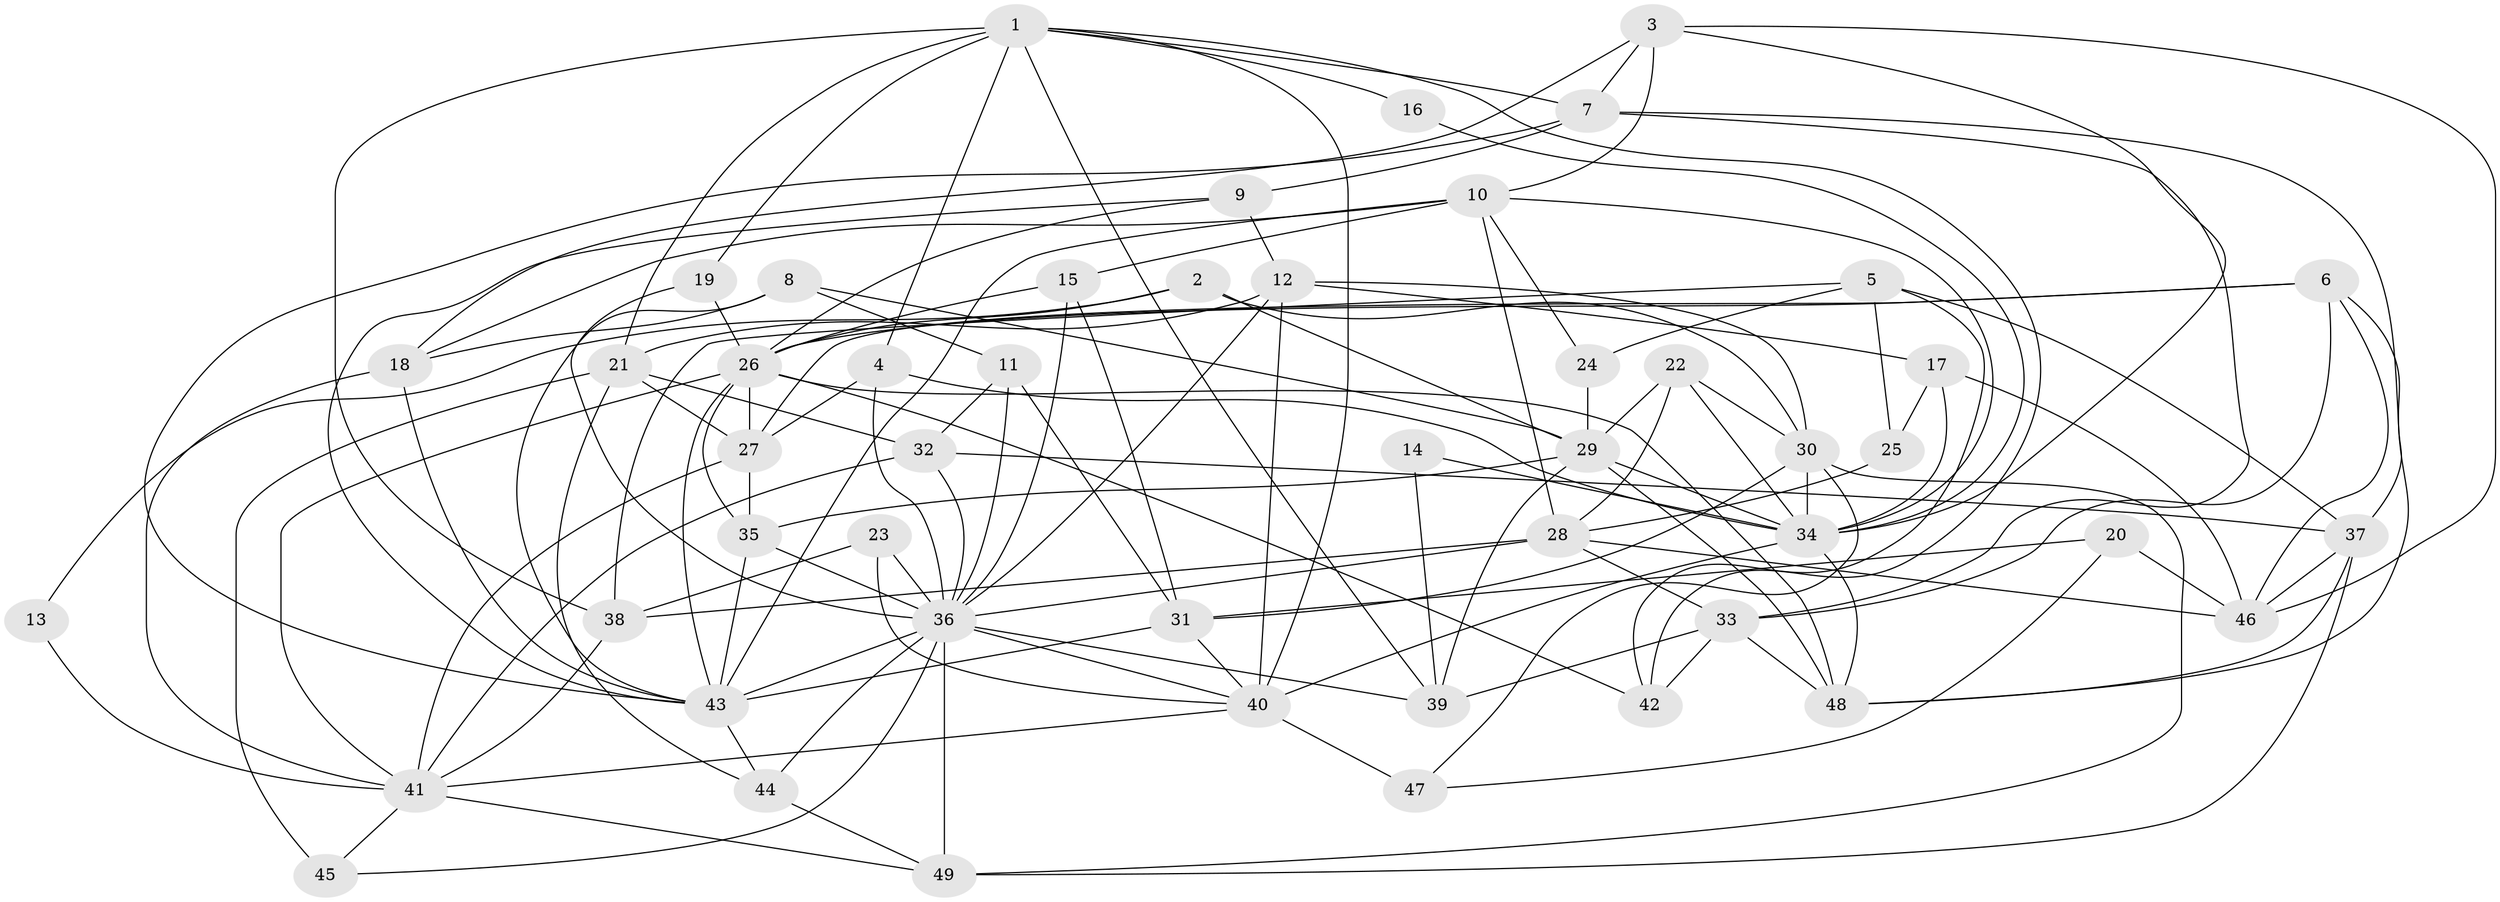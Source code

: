 // original degree distribution, {4: 0.30927835051546393, 5: 0.1958762886597938, 3: 0.18556701030927836, 7: 0.05154639175257732, 2: 0.17525773195876287, 6: 0.07216494845360824, 8: 0.010309278350515464}
// Generated by graph-tools (version 1.1) at 2025/50/03/09/25 03:50:07]
// undirected, 49 vertices, 134 edges
graph export_dot {
graph [start="1"]
  node [color=gray90,style=filled];
  1;
  2;
  3;
  4;
  5;
  6;
  7;
  8;
  9;
  10;
  11;
  12;
  13;
  14;
  15;
  16;
  17;
  18;
  19;
  20;
  21;
  22;
  23;
  24;
  25;
  26;
  27;
  28;
  29;
  30;
  31;
  32;
  33;
  34;
  35;
  36;
  37;
  38;
  39;
  40;
  41;
  42;
  43;
  44;
  45;
  46;
  47;
  48;
  49;
  1 -- 4 [weight=1.0];
  1 -- 7 [weight=1.0];
  1 -- 16 [weight=1.0];
  1 -- 19 [weight=1.0];
  1 -- 21 [weight=1.0];
  1 -- 38 [weight=2.0];
  1 -- 39 [weight=1.0];
  1 -- 40 [weight=1.0];
  1 -- 42 [weight=1.0];
  2 -- 13 [weight=1.0];
  2 -- 26 [weight=1.0];
  2 -- 29 [weight=1.0];
  2 -- 30 [weight=1.0];
  3 -- 7 [weight=1.0];
  3 -- 10 [weight=1.0];
  3 -- 18 [weight=1.0];
  3 -- 34 [weight=1.0];
  3 -- 46 [weight=1.0];
  4 -- 27 [weight=1.0];
  4 -- 34 [weight=1.0];
  4 -- 36 [weight=1.0];
  5 -- 24 [weight=1.0];
  5 -- 25 [weight=1.0];
  5 -- 37 [weight=1.0];
  5 -- 38 [weight=1.0];
  5 -- 42 [weight=1.0];
  6 -- 26 [weight=1.0];
  6 -- 27 [weight=1.0];
  6 -- 33 [weight=1.0];
  6 -- 46 [weight=1.0];
  6 -- 48 [weight=1.0];
  7 -- 9 [weight=1.0];
  7 -- 33 [weight=1.0];
  7 -- 37 [weight=1.0];
  7 -- 43 [weight=1.0];
  8 -- 11 [weight=1.0];
  8 -- 18 [weight=1.0];
  8 -- 29 [weight=1.0];
  8 -- 43 [weight=1.0];
  9 -- 12 [weight=1.0];
  9 -- 26 [weight=1.0];
  9 -- 43 [weight=1.0];
  10 -- 15 [weight=1.0];
  10 -- 18 [weight=1.0];
  10 -- 24 [weight=1.0];
  10 -- 28 [weight=1.0];
  10 -- 34 [weight=1.0];
  10 -- 43 [weight=1.0];
  11 -- 31 [weight=1.0];
  11 -- 32 [weight=1.0];
  11 -- 36 [weight=1.0];
  12 -- 17 [weight=1.0];
  12 -- 21 [weight=1.0];
  12 -- 30 [weight=1.0];
  12 -- 36 [weight=1.0];
  12 -- 40 [weight=1.0];
  13 -- 41 [weight=1.0];
  14 -- 34 [weight=1.0];
  14 -- 39 [weight=1.0];
  15 -- 26 [weight=1.0];
  15 -- 31 [weight=1.0];
  15 -- 36 [weight=1.0];
  16 -- 34 [weight=1.0];
  17 -- 25 [weight=1.0];
  17 -- 34 [weight=1.0];
  17 -- 46 [weight=1.0];
  18 -- 41 [weight=1.0];
  18 -- 43 [weight=1.0];
  19 -- 26 [weight=1.0];
  19 -- 36 [weight=1.0];
  20 -- 31 [weight=1.0];
  20 -- 46 [weight=1.0];
  20 -- 47 [weight=1.0];
  21 -- 27 [weight=1.0];
  21 -- 32 [weight=1.0];
  21 -- 44 [weight=1.0];
  21 -- 45 [weight=2.0];
  22 -- 28 [weight=1.0];
  22 -- 29 [weight=1.0];
  22 -- 30 [weight=1.0];
  22 -- 34 [weight=1.0];
  23 -- 36 [weight=1.0];
  23 -- 38 [weight=1.0];
  23 -- 40 [weight=1.0];
  24 -- 29 [weight=1.0];
  25 -- 28 [weight=1.0];
  26 -- 27 [weight=1.0];
  26 -- 35 [weight=1.0];
  26 -- 41 [weight=1.0];
  26 -- 42 [weight=1.0];
  26 -- 43 [weight=1.0];
  26 -- 48 [weight=1.0];
  27 -- 35 [weight=1.0];
  27 -- 41 [weight=1.0];
  28 -- 33 [weight=1.0];
  28 -- 36 [weight=1.0];
  28 -- 38 [weight=2.0];
  28 -- 46 [weight=1.0];
  29 -- 34 [weight=1.0];
  29 -- 35 [weight=2.0];
  29 -- 39 [weight=1.0];
  29 -- 48 [weight=2.0];
  30 -- 31 [weight=1.0];
  30 -- 34 [weight=1.0];
  30 -- 47 [weight=1.0];
  30 -- 49 [weight=1.0];
  31 -- 40 [weight=1.0];
  31 -- 43 [weight=1.0];
  32 -- 36 [weight=1.0];
  32 -- 37 [weight=1.0];
  32 -- 41 [weight=1.0];
  33 -- 39 [weight=1.0];
  33 -- 42 [weight=1.0];
  33 -- 48 [weight=1.0];
  34 -- 40 [weight=1.0];
  34 -- 48 [weight=1.0];
  35 -- 36 [weight=2.0];
  35 -- 43 [weight=1.0];
  36 -- 39 [weight=1.0];
  36 -- 40 [weight=1.0];
  36 -- 43 [weight=1.0];
  36 -- 44 [weight=1.0];
  36 -- 45 [weight=1.0];
  36 -- 49 [weight=1.0];
  37 -- 46 [weight=1.0];
  37 -- 48 [weight=1.0];
  37 -- 49 [weight=1.0];
  38 -- 41 [weight=1.0];
  40 -- 41 [weight=1.0];
  40 -- 47 [weight=2.0];
  41 -- 45 [weight=1.0];
  41 -- 49 [weight=1.0];
  43 -- 44 [weight=1.0];
  44 -- 49 [weight=1.0];
}
